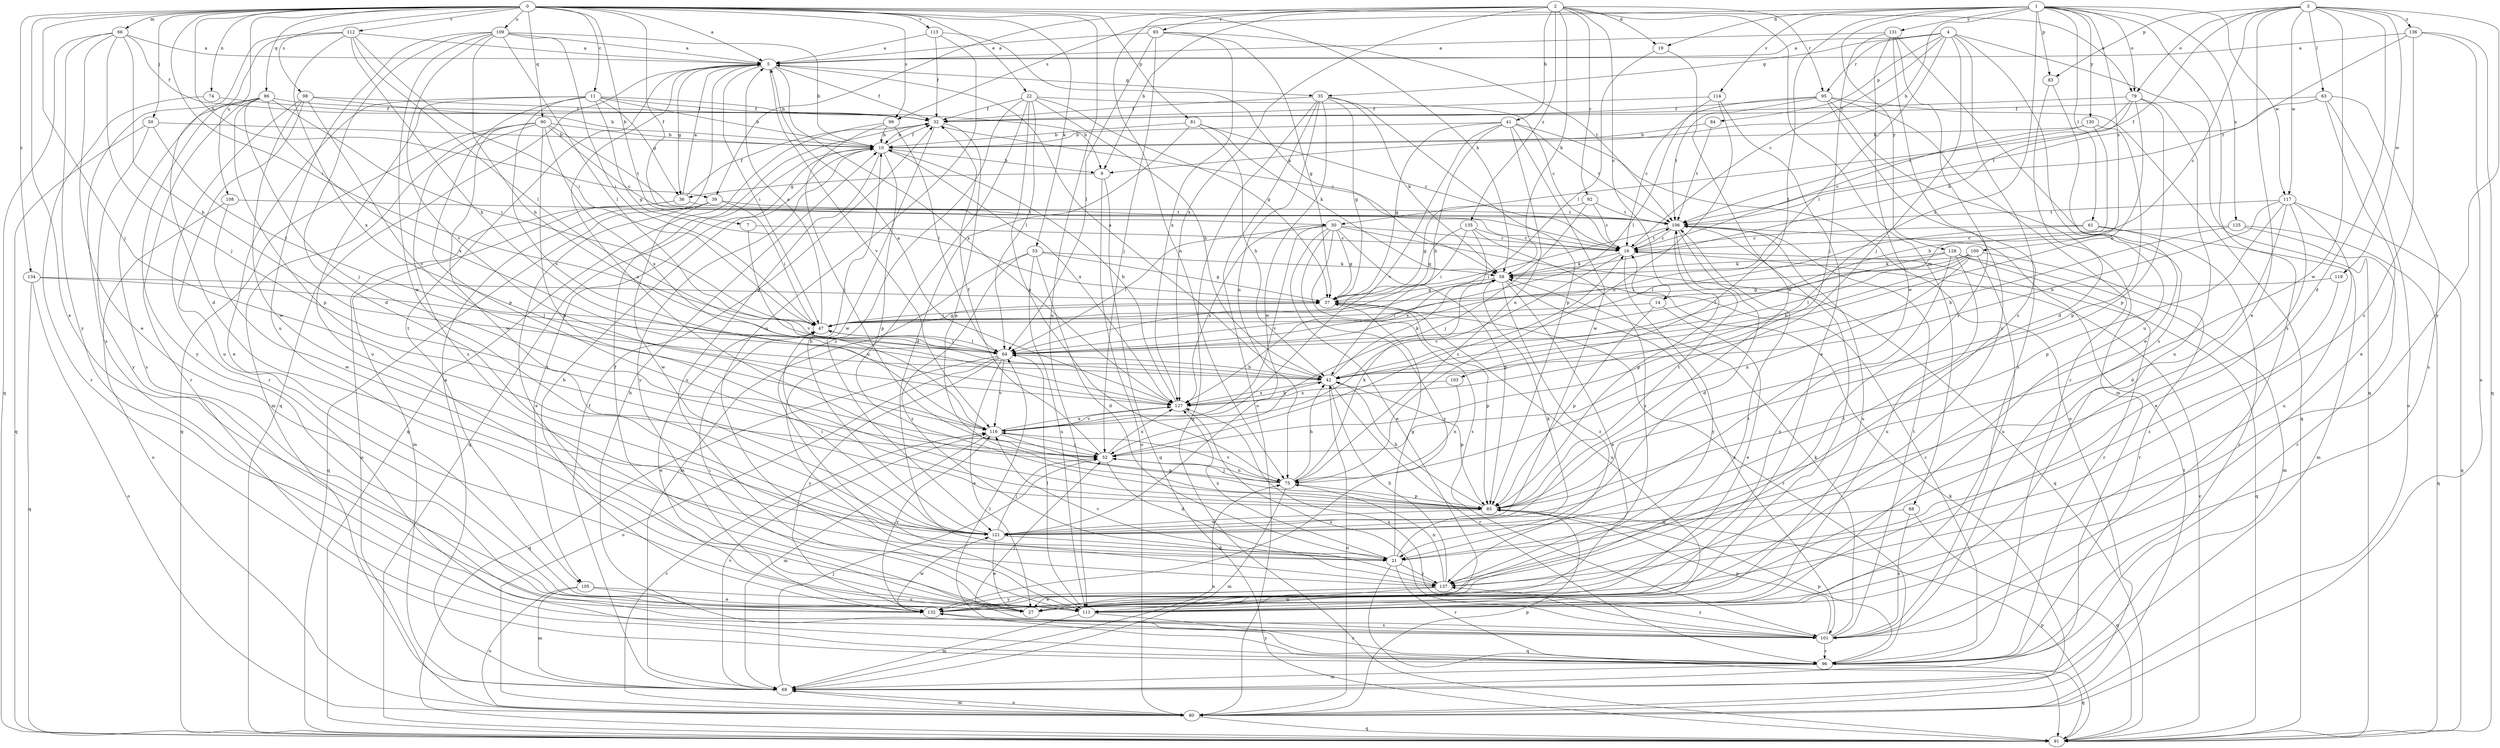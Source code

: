strict digraph  {
0;
1;
2;
3;
4;
5;
7;
9;
10;
11;
14;
16;
19;
21;
22;
27;
30;
32;
35;
36;
37;
39;
41;
42;
47;
50;
52;
53;
58;
61;
63;
64;
66;
68;
69;
74;
75;
79;
80;
81;
83;
84;
85;
86;
90;
91;
92;
93;
95;
96;
98;
99;
100;
101;
103;
105;
106;
108;
109;
111;
112;
113;
114;
116;
117;
119;
121;
125;
127;
128;
130;
131;
132;
134;
135;
136;
137;
0 -> 5  [label=a];
0 -> 7  [label=b];
0 -> 11  [label=c];
0 -> 22  [label=e];
0 -> 27  [label=e];
0 -> 30  [label=f];
0 -> 39  [label=h];
0 -> 47  [label=i];
0 -> 50  [label=j];
0 -> 52  [label=j];
0 -> 53  [label=k];
0 -> 58  [label=k];
0 -> 66  [label=m];
0 -> 74  [label=n];
0 -> 79  [label=o];
0 -> 81  [label=p];
0 -> 86  [label=q];
0 -> 90  [label=q];
0 -> 98  [label=s];
0 -> 99  [label=s];
0 -> 108  [label=u];
0 -> 109  [label=u];
0 -> 111  [label=u];
0 -> 112  [label=v];
0 -> 113  [label=v];
0 -> 134  [label=z];
1 -> 9  [label=b];
1 -> 19  [label=d];
1 -> 61  [label=l];
1 -> 79  [label=o];
1 -> 83  [label=p];
1 -> 99  [label=s];
1 -> 100  [label=s];
1 -> 101  [label=s];
1 -> 103  [label=t];
1 -> 114  [label=v];
1 -> 117  [label=w];
1 -> 125  [label=x];
1 -> 127  [label=x];
1 -> 128  [label=y];
1 -> 130  [label=y];
1 -> 131  [label=y];
2 -> 9  [label=b];
2 -> 14  [label=c];
2 -> 19  [label=d];
2 -> 39  [label=h];
2 -> 41  [label=h];
2 -> 58  [label=k];
2 -> 68  [label=m];
2 -> 75  [label=n];
2 -> 92  [label=r];
2 -> 93  [label=r];
2 -> 95  [label=r];
2 -> 127  [label=x];
2 -> 135  [label=z];
3 -> 14  [label=c];
3 -> 21  [label=d];
3 -> 27  [label=e];
3 -> 30  [label=f];
3 -> 63  [label=l];
3 -> 79  [label=o];
3 -> 83  [label=p];
3 -> 117  [label=w];
3 -> 119  [label=w];
3 -> 121  [label=w];
3 -> 132  [label=y];
3 -> 136  [label=z];
4 -> 5  [label=a];
4 -> 16  [label=c];
4 -> 35  [label=g];
4 -> 52  [label=j];
4 -> 64  [label=l];
4 -> 84  [label=p];
4 -> 91  [label=q];
4 -> 95  [label=r];
4 -> 111  [label=u];
4 -> 137  [label=z];
5 -> 32  [label=f];
5 -> 35  [label=g];
5 -> 36  [label=g];
5 -> 47  [label=i];
5 -> 91  [label=q];
5 -> 105  [label=t];
5 -> 116  [label=v];
5 -> 127  [label=x];
7 -> 16  [label=c];
7 -> 116  [label=v];
9 -> 36  [label=g];
9 -> 80  [label=o];
9 -> 91  [label=q];
10 -> 9  [label=b];
10 -> 32  [label=f];
10 -> 85  [label=p];
10 -> 91  [label=q];
10 -> 105  [label=t];
10 -> 111  [label=u];
10 -> 127  [label=x];
10 -> 132  [label=y];
11 -> 9  [label=b];
11 -> 10  [label=b];
11 -> 27  [label=e];
11 -> 32  [label=f];
11 -> 36  [label=g];
11 -> 37  [label=g];
11 -> 85  [label=p];
11 -> 111  [label=u];
11 -> 116  [label=v];
14 -> 27  [label=e];
14 -> 47  [label=i];
14 -> 85  [label=p];
16 -> 58  [label=k];
16 -> 91  [label=q];
16 -> 106  [label=t];
16 -> 116  [label=v];
16 -> 132  [label=y];
19 -> 64  [label=l];
19 -> 121  [label=w];
21 -> 37  [label=g];
21 -> 58  [label=k];
21 -> 91  [label=q];
21 -> 96  [label=r];
21 -> 127  [label=x];
21 -> 137  [label=z];
22 -> 16  [label=c];
22 -> 32  [label=f];
22 -> 37  [label=g];
22 -> 42  [label=h];
22 -> 64  [label=l];
22 -> 75  [label=n];
22 -> 111  [label=u];
22 -> 137  [label=z];
27 -> 32  [label=f];
30 -> 16  [label=c];
30 -> 27  [label=e];
30 -> 37  [label=g];
30 -> 64  [label=l];
30 -> 85  [label=p];
30 -> 91  [label=q];
30 -> 101  [label=s];
30 -> 116  [label=v];
30 -> 127  [label=x];
30 -> 132  [label=y];
32 -> 10  [label=b];
32 -> 16  [label=c];
32 -> 85  [label=p];
32 -> 121  [label=w];
35 -> 32  [label=f];
35 -> 37  [label=g];
35 -> 58  [label=k];
35 -> 75  [label=n];
35 -> 80  [label=o];
35 -> 85  [label=p];
35 -> 91  [label=q];
35 -> 121  [label=w];
36 -> 5  [label=a];
36 -> 32  [label=f];
36 -> 69  [label=m];
36 -> 80  [label=o];
36 -> 106  [label=t];
37 -> 47  [label=i];
37 -> 85  [label=p];
37 -> 96  [label=r];
37 -> 111  [label=u];
39 -> 27  [label=e];
39 -> 47  [label=i];
39 -> 91  [label=q];
39 -> 106  [label=t];
39 -> 121  [label=w];
41 -> 10  [label=b];
41 -> 37  [label=g];
41 -> 42  [label=h];
41 -> 75  [label=n];
41 -> 80  [label=o];
41 -> 106  [label=t];
41 -> 116  [label=v];
41 -> 121  [label=w];
42 -> 5  [label=a];
42 -> 58  [label=k];
42 -> 80  [label=o];
42 -> 85  [label=p];
42 -> 96  [label=r];
42 -> 127  [label=x];
47 -> 5  [label=a];
47 -> 27  [label=e];
47 -> 37  [label=g];
47 -> 64  [label=l];
50 -> 10  [label=b];
50 -> 64  [label=l];
50 -> 91  [label=q];
50 -> 132  [label=y];
52 -> 16  [label=c];
52 -> 21  [label=d];
52 -> 32  [label=f];
52 -> 75  [label=n];
52 -> 127  [label=x];
53 -> 21  [label=d];
53 -> 37  [label=g];
53 -> 58  [label=k];
53 -> 69  [label=m];
53 -> 111  [label=u];
53 -> 137  [label=z];
58 -> 27  [label=e];
58 -> 37  [label=g];
58 -> 101  [label=s];
58 -> 137  [label=z];
61 -> 16  [label=c];
61 -> 64  [label=l];
61 -> 69  [label=m];
61 -> 96  [label=r];
63 -> 27  [label=e];
63 -> 32  [label=f];
63 -> 80  [label=o];
63 -> 101  [label=s];
63 -> 106  [label=t];
64 -> 27  [label=e];
64 -> 42  [label=h];
64 -> 47  [label=i];
64 -> 80  [label=o];
64 -> 91  [label=q];
64 -> 116  [label=v];
64 -> 132  [label=y];
66 -> 5  [label=a];
66 -> 27  [label=e];
66 -> 32  [label=f];
66 -> 42  [label=h];
66 -> 52  [label=j];
66 -> 91  [label=q];
66 -> 132  [label=y];
68 -> 91  [label=q];
68 -> 101  [label=s];
68 -> 121  [label=w];
69 -> 5  [label=a];
69 -> 32  [label=f];
69 -> 52  [label=j];
69 -> 75  [label=n];
69 -> 80  [label=o];
69 -> 116  [label=v];
74 -> 32  [label=f];
74 -> 96  [label=r];
75 -> 5  [label=a];
75 -> 42  [label=h];
75 -> 52  [label=j];
75 -> 58  [label=k];
75 -> 69  [label=m];
75 -> 85  [label=p];
75 -> 116  [label=v];
79 -> 32  [label=f];
79 -> 42  [label=h];
79 -> 58  [label=k];
79 -> 85  [label=p];
79 -> 106  [label=t];
79 -> 111  [label=u];
80 -> 58  [label=k];
80 -> 69  [label=m];
80 -> 85  [label=p];
80 -> 91  [label=q];
80 -> 106  [label=t];
80 -> 116  [label=v];
81 -> 10  [label=b];
81 -> 16  [label=c];
81 -> 21  [label=d];
81 -> 42  [label=h];
81 -> 58  [label=k];
83 -> 21  [label=d];
83 -> 27  [label=e];
84 -> 10  [label=b];
84 -> 106  [label=t];
85 -> 42  [label=h];
85 -> 106  [label=t];
85 -> 121  [label=w];
86 -> 32  [label=f];
86 -> 47  [label=i];
86 -> 52  [label=j];
86 -> 85  [label=p];
86 -> 96  [label=r];
86 -> 101  [label=s];
86 -> 127  [label=x];
86 -> 132  [label=y];
90 -> 10  [label=b];
90 -> 16  [label=c];
90 -> 69  [label=m];
90 -> 85  [label=p];
90 -> 91  [label=q];
90 -> 106  [label=t];
90 -> 121  [label=w];
90 -> 127  [label=x];
90 -> 137  [label=z];
91 -> 16  [label=c];
91 -> 85  [label=p];
92 -> 16  [label=c];
92 -> 37  [label=g];
92 -> 52  [label=j];
92 -> 106  [label=t];
93 -> 5  [label=a];
93 -> 37  [label=g];
93 -> 52  [label=j];
93 -> 64  [label=l];
93 -> 106  [label=t];
93 -> 127  [label=x];
95 -> 16  [label=c];
95 -> 32  [label=f];
95 -> 69  [label=m];
95 -> 91  [label=q];
95 -> 96  [label=r];
95 -> 101  [label=s];
95 -> 106  [label=t];
96 -> 16  [label=c];
96 -> 64  [label=l];
96 -> 69  [label=m];
96 -> 85  [label=p];
96 -> 91  [label=q];
96 -> 132  [label=y];
98 -> 10  [label=b];
98 -> 32  [label=f];
98 -> 96  [label=r];
98 -> 111  [label=u];
98 -> 116  [label=v];
98 -> 121  [label=w];
99 -> 10  [label=b];
99 -> 52  [label=j];
99 -> 64  [label=l];
99 -> 91  [label=q];
100 -> 42  [label=h];
100 -> 47  [label=i];
100 -> 58  [label=k];
100 -> 64  [label=l];
100 -> 75  [label=n];
100 -> 96  [label=r];
100 -> 111  [label=u];
101 -> 10  [label=b];
101 -> 52  [label=j];
101 -> 58  [label=k];
101 -> 85  [label=p];
101 -> 96  [label=r];
101 -> 106  [label=t];
101 -> 127  [label=x];
101 -> 137  [label=z];
103 -> 75  [label=n];
103 -> 127  [label=x];
105 -> 27  [label=e];
105 -> 69  [label=m];
105 -> 80  [label=o];
105 -> 111  [label=u];
106 -> 16  [label=c];
106 -> 21  [label=d];
106 -> 47  [label=i];
106 -> 85  [label=p];
106 -> 111  [label=u];
108 -> 80  [label=o];
108 -> 106  [label=t];
108 -> 121  [label=w];
109 -> 5  [label=a];
109 -> 10  [label=b];
109 -> 21  [label=d];
109 -> 42  [label=h];
109 -> 47  [label=i];
109 -> 64  [label=l];
109 -> 111  [label=u];
109 -> 116  [label=v];
109 -> 121  [label=w];
111 -> 47  [label=i];
111 -> 64  [label=l];
111 -> 69  [label=m];
111 -> 96  [label=r];
111 -> 106  [label=t];
112 -> 5  [label=a];
112 -> 21  [label=d];
112 -> 42  [label=h];
112 -> 47  [label=i];
112 -> 64  [label=l];
112 -> 101  [label=s];
112 -> 127  [label=x];
113 -> 5  [label=a];
113 -> 32  [label=f];
113 -> 58  [label=k];
113 -> 111  [label=u];
114 -> 27  [label=e];
114 -> 32  [label=f];
114 -> 64  [label=l];
114 -> 75  [label=n];
116 -> 52  [label=j];
116 -> 69  [label=m];
116 -> 85  [label=p];
116 -> 127  [label=x];
117 -> 21  [label=d];
117 -> 27  [label=e];
117 -> 42  [label=h];
117 -> 85  [label=p];
117 -> 91  [label=q];
117 -> 106  [label=t];
117 -> 111  [label=u];
119 -> 37  [label=g];
119 -> 137  [label=z];
121 -> 10  [label=b];
121 -> 21  [label=d];
121 -> 27  [label=e];
121 -> 47  [label=i];
121 -> 52  [label=j];
125 -> 16  [label=c];
125 -> 42  [label=h];
125 -> 91  [label=q];
125 -> 96  [label=r];
127 -> 5  [label=a];
127 -> 10  [label=b];
127 -> 42  [label=h];
127 -> 101  [label=s];
127 -> 116  [label=v];
128 -> 58  [label=k];
128 -> 64  [label=l];
128 -> 69  [label=m];
128 -> 96  [label=r];
128 -> 111  [label=u];
128 -> 132  [label=y];
130 -> 10  [label=b];
130 -> 16  [label=c];
130 -> 42  [label=h];
130 -> 85  [label=p];
131 -> 5  [label=a];
131 -> 52  [label=j];
131 -> 101  [label=s];
131 -> 121  [label=w];
131 -> 132  [label=y];
131 -> 137  [label=z];
132 -> 10  [label=b];
132 -> 101  [label=s];
132 -> 106  [label=t];
132 -> 116  [label=v];
132 -> 121  [label=w];
134 -> 37  [label=g];
134 -> 64  [label=l];
134 -> 80  [label=o];
134 -> 91  [label=q];
135 -> 16  [label=c];
135 -> 37  [label=g];
135 -> 47  [label=i];
135 -> 127  [label=x];
135 -> 137  [label=z];
136 -> 5  [label=a];
136 -> 80  [label=o];
136 -> 91  [label=q];
136 -> 106  [label=t];
136 -> 137  [label=z];
137 -> 27  [label=e];
137 -> 42  [label=h];
137 -> 75  [label=n];
137 -> 111  [label=u];
137 -> 116  [label=v];
137 -> 132  [label=y];
}
